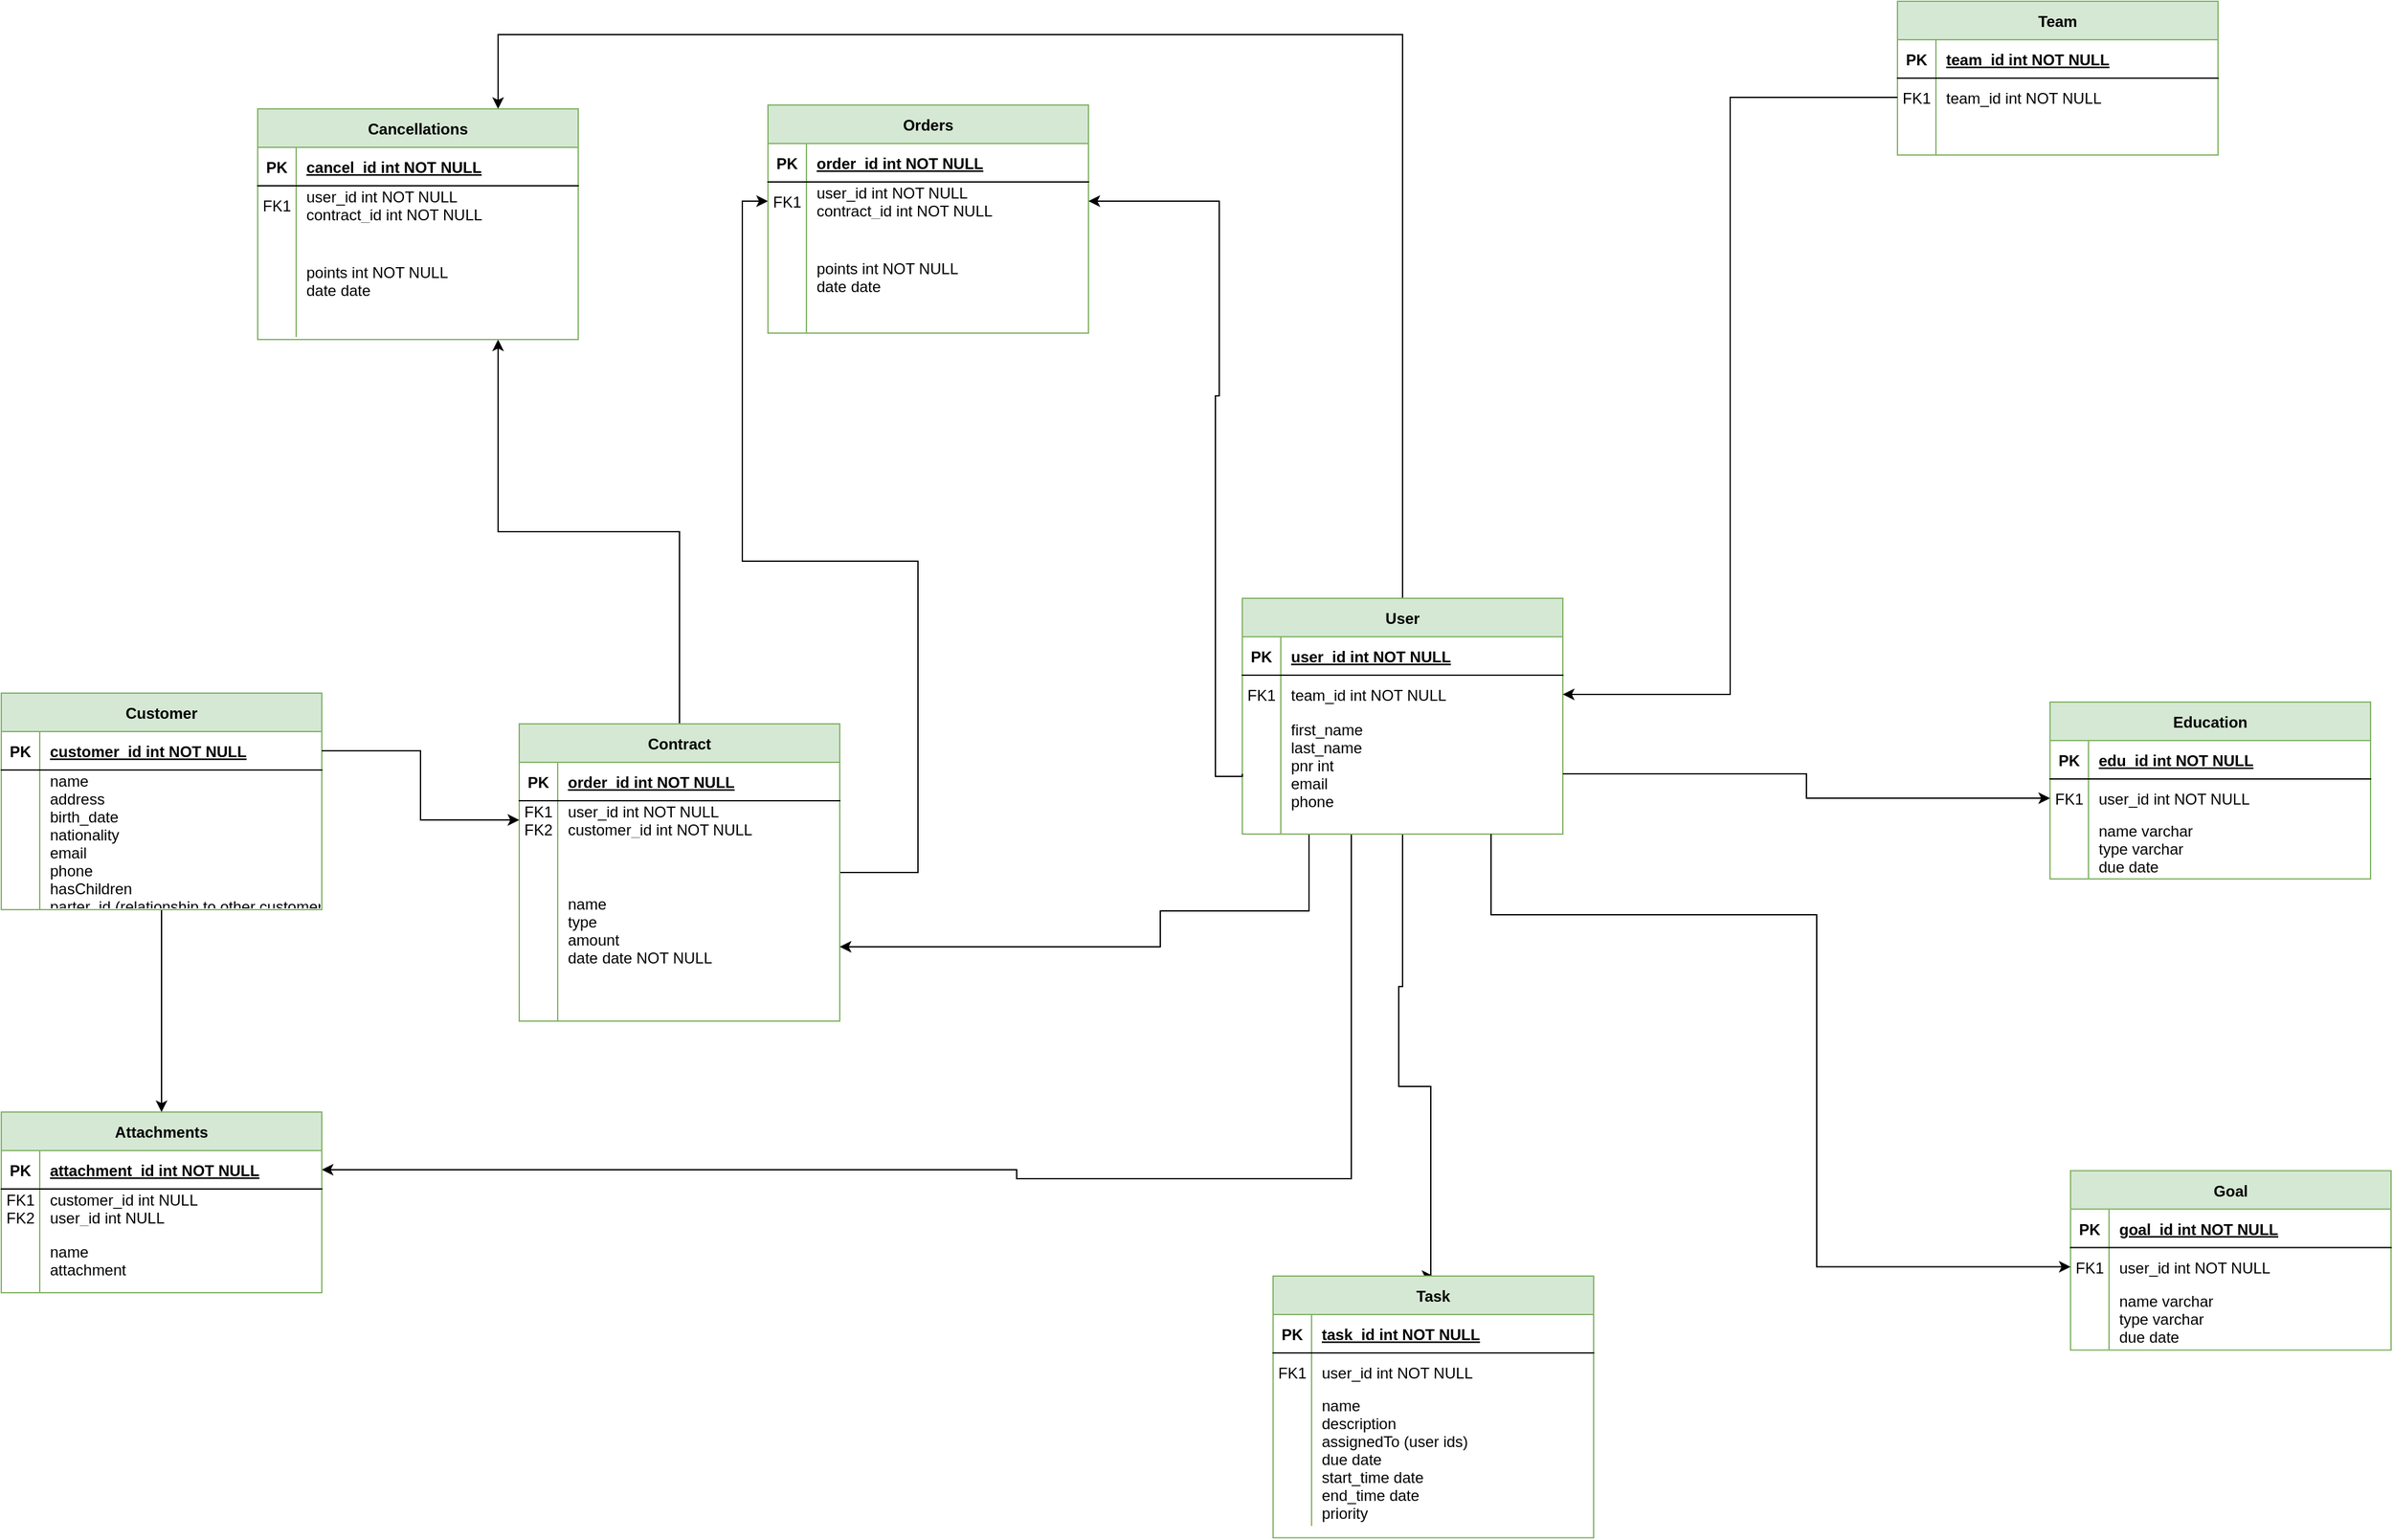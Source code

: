 <mxfile version="20.3.0" type="device"><diagram id="R2lEEEUBdFMjLlhIrx00" name="Page-1"><mxGraphModel dx="2066" dy="1241" grid="0" gridSize="10" guides="1" tooltips="1" connect="1" arrows="1" fold="1" page="0" pageScale="1" pageWidth="850" pageHeight="1100" math="0" shadow="0" extFonts="Permanent Marker^https://fonts.googleapis.com/css?family=Permanent+Marker"><root><mxCell id="0"/><mxCell id="1" parent="0"/><mxCell id="tXieIc5aZQBfosRXpD8D-79" style="edgeStyle=orthogonalEdgeStyle;rounded=0;orthogonalLoop=1;jettySize=auto;html=1;entryX=0;entryY=0.5;entryDx=0;entryDy=0;" edge="1" parent="1" source="C-vyLk0tnHw3VtMMgP7b-2" target="tXieIc5aZQBfosRXpD8D-72"><mxGeometry relative="1" as="geometry"><Array as="points"><mxPoint x="1095" y="551"/><mxPoint x="958" y="551"/><mxPoint x="958" y="270"/></Array></mxGeometry></mxCell><mxCell id="tXieIc5aZQBfosRXpD8D-90" style="edgeStyle=orthogonalEdgeStyle;rounded=0;orthogonalLoop=1;jettySize=auto;html=1;entryX=0.75;entryY=1;entryDx=0;entryDy=0;" edge="1" parent="1" source="C-vyLk0tnHw3VtMMgP7b-2" target="tXieIc5aZQBfosRXpD8D-80"><mxGeometry relative="1" as="geometry"/></mxCell><mxCell id="C-vyLk0tnHw3VtMMgP7b-2" value="Contract" style="shape=table;startSize=30;container=1;collapsible=1;childLayout=tableLayout;fixedRows=1;rowLines=0;fontStyle=1;align=center;resizeLast=1;fillColor=#d5e8d4;strokeColor=#82b366;" parent="1" vertex="1"><mxGeometry x="784" y="678" width="250" height="232" as="geometry"/></mxCell><mxCell id="C-vyLk0tnHw3VtMMgP7b-3" value="" style="shape=partialRectangle;collapsible=0;dropTarget=0;pointerEvents=0;fillColor=none;points=[[0,0.5],[1,0.5]];portConstraint=eastwest;top=0;left=0;right=0;bottom=1;" parent="C-vyLk0tnHw3VtMMgP7b-2" vertex="1"><mxGeometry y="30" width="250" height="30" as="geometry"/></mxCell><mxCell id="C-vyLk0tnHw3VtMMgP7b-4" value="PK" style="shape=partialRectangle;overflow=hidden;connectable=0;fillColor=none;top=0;left=0;bottom=0;right=0;fontStyle=1;" parent="C-vyLk0tnHw3VtMMgP7b-3" vertex="1"><mxGeometry width="30" height="30" as="geometry"><mxRectangle width="30" height="30" as="alternateBounds"/></mxGeometry></mxCell><mxCell id="C-vyLk0tnHw3VtMMgP7b-5" value="order_id int NOT NULL " style="shape=partialRectangle;overflow=hidden;connectable=0;fillColor=none;top=0;left=0;bottom=0;right=0;align=left;spacingLeft=6;fontStyle=5;" parent="C-vyLk0tnHw3VtMMgP7b-3" vertex="1"><mxGeometry x="30" width="220" height="30" as="geometry"><mxRectangle width="220" height="30" as="alternateBounds"/></mxGeometry></mxCell><mxCell id="C-vyLk0tnHw3VtMMgP7b-6" value="" style="shape=partialRectangle;collapsible=0;dropTarget=0;pointerEvents=0;fillColor=none;points=[[0,0.5],[1,0.5]];portConstraint=eastwest;top=0;left=0;right=0;bottom=0;" parent="C-vyLk0tnHw3VtMMgP7b-2" vertex="1"><mxGeometry y="60" width="250" height="30" as="geometry"/></mxCell><mxCell id="C-vyLk0tnHw3VtMMgP7b-7" value="FK1&#10;FK2" style="shape=partialRectangle;overflow=hidden;connectable=0;fillColor=none;top=0;left=0;bottom=0;right=0;" parent="C-vyLk0tnHw3VtMMgP7b-6" vertex="1"><mxGeometry width="30" height="30" as="geometry"><mxRectangle width="30" height="30" as="alternateBounds"/></mxGeometry></mxCell><mxCell id="C-vyLk0tnHw3VtMMgP7b-8" value="user_id int NOT NULL&#10;customer_id int NOT NULL" style="shape=partialRectangle;overflow=hidden;connectable=0;fillColor=none;top=0;left=0;bottom=0;right=0;align=left;spacingLeft=6;" parent="C-vyLk0tnHw3VtMMgP7b-6" vertex="1"><mxGeometry x="30" width="220" height="30" as="geometry"><mxRectangle width="220" height="30" as="alternateBounds"/></mxGeometry></mxCell><mxCell id="C-vyLk0tnHw3VtMMgP7b-9" value="" style="shape=partialRectangle;collapsible=0;dropTarget=0;pointerEvents=0;fillColor=none;points=[[0,0.5],[1,0.5]];portConstraint=eastwest;top=0;left=0;right=0;bottom=0;" parent="C-vyLk0tnHw3VtMMgP7b-2" vertex="1"><mxGeometry y="90" width="250" height="142" as="geometry"/></mxCell><mxCell id="C-vyLk0tnHw3VtMMgP7b-10" value="" style="shape=partialRectangle;overflow=hidden;connectable=0;fillColor=none;top=0;left=0;bottom=0;right=0;" parent="C-vyLk0tnHw3VtMMgP7b-9" vertex="1"><mxGeometry width="30" height="142" as="geometry"><mxRectangle width="30" height="142" as="alternateBounds"/></mxGeometry></mxCell><mxCell id="C-vyLk0tnHw3VtMMgP7b-11" value="name&#10;type&#10;amount&#10;date date NOT NULL" style="shape=partialRectangle;overflow=hidden;connectable=0;fillColor=none;top=0;left=0;bottom=0;right=0;align=left;spacingLeft=6;" parent="C-vyLk0tnHw3VtMMgP7b-9" vertex="1"><mxGeometry x="30" width="220" height="142" as="geometry"><mxRectangle width="220" height="142" as="alternateBounds"/></mxGeometry></mxCell><mxCell id="tXieIc5aZQBfosRXpD8D-119" style="edgeStyle=orthogonalEdgeStyle;rounded=0;orthogonalLoop=1;jettySize=auto;html=1;entryX=0.5;entryY=0;entryDx=0;entryDy=0;" edge="1" parent="1" source="C-vyLk0tnHw3VtMMgP7b-23" target="tXieIc5aZQBfosRXpD8D-109"><mxGeometry relative="1" as="geometry"/></mxCell><mxCell id="C-vyLk0tnHw3VtMMgP7b-23" value="Customer" style="shape=table;startSize=30;container=1;collapsible=1;childLayout=tableLayout;fixedRows=1;rowLines=0;fontStyle=1;align=center;resizeLast=1;fillColor=#d5e8d4;strokeColor=#82b366;" parent="1" vertex="1"><mxGeometry x="380" y="654" width="250" height="169" as="geometry"/></mxCell><mxCell id="C-vyLk0tnHw3VtMMgP7b-24" value="" style="shape=partialRectangle;collapsible=0;dropTarget=0;pointerEvents=0;fillColor=none;points=[[0,0.5],[1,0.5]];portConstraint=eastwest;top=0;left=0;right=0;bottom=1;" parent="C-vyLk0tnHw3VtMMgP7b-23" vertex="1"><mxGeometry y="30" width="250" height="30" as="geometry"/></mxCell><mxCell id="C-vyLk0tnHw3VtMMgP7b-25" value="PK" style="shape=partialRectangle;overflow=hidden;connectable=0;fillColor=none;top=0;left=0;bottom=0;right=0;fontStyle=1;" parent="C-vyLk0tnHw3VtMMgP7b-24" vertex="1"><mxGeometry width="30" height="30" as="geometry"><mxRectangle width="30" height="30" as="alternateBounds"/></mxGeometry></mxCell><mxCell id="C-vyLk0tnHw3VtMMgP7b-26" value="customer_id int NOT NULL " style="shape=partialRectangle;overflow=hidden;connectable=0;fillColor=none;top=0;left=0;bottom=0;right=0;align=left;spacingLeft=6;fontStyle=5;" parent="C-vyLk0tnHw3VtMMgP7b-24" vertex="1"><mxGeometry x="30" width="220" height="30" as="geometry"><mxRectangle width="220" height="30" as="alternateBounds"/></mxGeometry></mxCell><mxCell id="C-vyLk0tnHw3VtMMgP7b-27" value="" style="shape=partialRectangle;collapsible=0;dropTarget=0;pointerEvents=0;fillColor=none;points=[[0,0.5],[1,0.5]];portConstraint=eastwest;top=0;left=0;right=0;bottom=0;" parent="C-vyLk0tnHw3VtMMgP7b-23" vertex="1"><mxGeometry y="60" width="250" height="109" as="geometry"/></mxCell><mxCell id="C-vyLk0tnHw3VtMMgP7b-28" value="" style="shape=partialRectangle;overflow=hidden;connectable=0;fillColor=none;top=0;left=0;bottom=0;right=0;" parent="C-vyLk0tnHw3VtMMgP7b-27" vertex="1"><mxGeometry width="30" height="109" as="geometry"><mxRectangle width="30" height="109" as="alternateBounds"/></mxGeometry></mxCell><mxCell id="C-vyLk0tnHw3VtMMgP7b-29" value="name&#10;address&#10;birth_date&#10;nationality&#10;email&#10;phone&#10;hasChildren&#10;parter_id (relationship to other customer)&#10;attachment_id" style="shape=partialRectangle;overflow=hidden;connectable=0;fillColor=none;top=0;left=0;bottom=0;right=0;align=left;spacingLeft=6;" parent="C-vyLk0tnHw3VtMMgP7b-27" vertex="1"><mxGeometry x="30" width="220" height="109" as="geometry"><mxRectangle width="220" height="109" as="alternateBounds"/></mxGeometry></mxCell><mxCell id="tXieIc5aZQBfosRXpD8D-51" style="edgeStyle=orthogonalEdgeStyle;rounded=0;orthogonalLoop=1;jettySize=auto;html=1;entryX=1;entryY=0.75;entryDx=0;entryDy=0;" edge="1" parent="1" source="tXieIc5aZQBfosRXpD8D-1" target="C-vyLk0tnHw3VtMMgP7b-2"><mxGeometry relative="1" as="geometry"><Array as="points"><mxPoint x="1400" y="824"/><mxPoint x="1284" y="824"/><mxPoint x="1284" y="852"/></Array></mxGeometry></mxCell><mxCell id="tXieIc5aZQBfosRXpD8D-57" style="edgeStyle=orthogonalEdgeStyle;rounded=0;orthogonalLoop=1;jettySize=auto;html=1;entryX=0.5;entryY=0;entryDx=0;entryDy=0;" edge="1" parent="1" source="tXieIc5aZQBfosRXpD8D-1" target="tXieIc5aZQBfosRXpD8D-31"><mxGeometry relative="1" as="geometry"><Array as="points"><mxPoint x="1473" y="883"/><mxPoint x="1470" y="883"/><mxPoint x="1470" y="961"/><mxPoint x="1495" y="961"/><mxPoint x="1495" y="1109"/></Array></mxGeometry></mxCell><mxCell id="tXieIc5aZQBfosRXpD8D-91" style="edgeStyle=orthogonalEdgeStyle;rounded=0;orthogonalLoop=1;jettySize=auto;html=1;entryX=0.75;entryY=0;entryDx=0;entryDy=0;" edge="1" parent="1" source="tXieIc5aZQBfosRXpD8D-1" target="tXieIc5aZQBfosRXpD8D-80"><mxGeometry relative="1" as="geometry"><Array as="points"><mxPoint x="1473" y="140"/><mxPoint x="768" y="140"/></Array></mxGeometry></mxCell><mxCell id="tXieIc5aZQBfosRXpD8D-120" style="edgeStyle=orthogonalEdgeStyle;rounded=0;orthogonalLoop=1;jettySize=auto;html=1;entryX=1;entryY=0.5;entryDx=0;entryDy=0;" edge="1" parent="1" source="tXieIc5aZQBfosRXpD8D-1" target="tXieIc5aZQBfosRXpD8D-110"><mxGeometry relative="1" as="geometry"><Array as="points"><mxPoint x="1433" y="1033"/><mxPoint x="1172" y="1033"/><mxPoint x="1172" y="1026"/></Array></mxGeometry></mxCell><mxCell id="tXieIc5aZQBfosRXpD8D-1" value="User" style="shape=table;startSize=30;container=1;collapsible=1;childLayout=tableLayout;fixedRows=1;rowLines=0;fontStyle=1;align=center;resizeLast=1;fillColor=#d5e8d4;strokeColor=#82b366;" vertex="1" parent="1"><mxGeometry x="1348" y="580" width="250" height="184" as="geometry"/></mxCell><mxCell id="tXieIc5aZQBfosRXpD8D-2" value="" style="shape=partialRectangle;collapsible=0;dropTarget=0;pointerEvents=0;fillColor=none;points=[[0,0.5],[1,0.5]];portConstraint=eastwest;top=0;left=0;right=0;bottom=1;" vertex="1" parent="tXieIc5aZQBfosRXpD8D-1"><mxGeometry y="30" width="250" height="30" as="geometry"/></mxCell><mxCell id="tXieIc5aZQBfosRXpD8D-3" value="PK" style="shape=partialRectangle;overflow=hidden;connectable=0;fillColor=none;top=0;left=0;bottom=0;right=0;fontStyle=1;" vertex="1" parent="tXieIc5aZQBfosRXpD8D-2"><mxGeometry width="30" height="30" as="geometry"><mxRectangle width="30" height="30" as="alternateBounds"/></mxGeometry></mxCell><mxCell id="tXieIc5aZQBfosRXpD8D-4" value="user_id int NOT NULL " style="shape=partialRectangle;overflow=hidden;connectable=0;fillColor=none;top=0;left=0;bottom=0;right=0;align=left;spacingLeft=6;fontStyle=5;" vertex="1" parent="tXieIc5aZQBfosRXpD8D-2"><mxGeometry x="30" width="220" height="30" as="geometry"><mxRectangle width="220" height="30" as="alternateBounds"/></mxGeometry></mxCell><mxCell id="tXieIc5aZQBfosRXpD8D-5" value="" style="shape=partialRectangle;collapsible=0;dropTarget=0;pointerEvents=0;fillColor=none;points=[[0,0.5],[1,0.5]];portConstraint=eastwest;top=0;left=0;right=0;bottom=0;" vertex="1" parent="tXieIc5aZQBfosRXpD8D-1"><mxGeometry y="60" width="250" height="30" as="geometry"/></mxCell><mxCell id="tXieIc5aZQBfosRXpD8D-6" value="FK1" style="shape=partialRectangle;overflow=hidden;connectable=0;fillColor=none;top=0;left=0;bottom=0;right=0;" vertex="1" parent="tXieIc5aZQBfosRXpD8D-5"><mxGeometry width="30" height="30" as="geometry"><mxRectangle width="30" height="30" as="alternateBounds"/></mxGeometry></mxCell><mxCell id="tXieIc5aZQBfosRXpD8D-7" value="team_id int NOT NULL" style="shape=partialRectangle;overflow=hidden;connectable=0;fillColor=none;top=0;left=0;bottom=0;right=0;align=left;spacingLeft=6;" vertex="1" parent="tXieIc5aZQBfosRXpD8D-5"><mxGeometry x="30" width="220" height="30" as="geometry"><mxRectangle width="220" height="30" as="alternateBounds"/></mxGeometry></mxCell><mxCell id="tXieIc5aZQBfosRXpD8D-8" value="" style="shape=partialRectangle;collapsible=0;dropTarget=0;pointerEvents=0;fillColor=none;points=[[0,0.5],[1,0.5]];portConstraint=eastwest;top=0;left=0;right=0;bottom=0;" vertex="1" parent="tXieIc5aZQBfosRXpD8D-1"><mxGeometry y="90" width="250" height="94" as="geometry"/></mxCell><mxCell id="tXieIc5aZQBfosRXpD8D-9" value="" style="shape=partialRectangle;overflow=hidden;connectable=0;fillColor=none;top=0;left=0;bottom=0;right=0;" vertex="1" parent="tXieIc5aZQBfosRXpD8D-8"><mxGeometry width="30" height="94" as="geometry"><mxRectangle width="30" height="94" as="alternateBounds"/></mxGeometry></mxCell><mxCell id="tXieIc5aZQBfosRXpD8D-10" value="first_name&#10;last_name&#10;pnr int&#10;email&#10;phone&#10;" style="shape=partialRectangle;overflow=hidden;connectable=0;fillColor=none;top=0;left=0;bottom=0;right=0;align=left;spacingLeft=6;" vertex="1" parent="tXieIc5aZQBfosRXpD8D-8"><mxGeometry x="30" width="220" height="94" as="geometry"><mxRectangle width="220" height="94" as="alternateBounds"/></mxGeometry></mxCell><mxCell id="tXieIc5aZQBfosRXpD8D-11" value="Education" style="shape=table;startSize=30;container=1;collapsible=1;childLayout=tableLayout;fixedRows=1;rowLines=0;fontStyle=1;align=center;resizeLast=1;fillColor=#d5e8d4;strokeColor=#82b366;" vertex="1" parent="1"><mxGeometry x="1978" y="661" width="250" height="138" as="geometry"/></mxCell><mxCell id="tXieIc5aZQBfosRXpD8D-12" value="" style="shape=partialRectangle;collapsible=0;dropTarget=0;pointerEvents=0;fillColor=none;points=[[0,0.5],[1,0.5]];portConstraint=eastwest;top=0;left=0;right=0;bottom=1;" vertex="1" parent="tXieIc5aZQBfosRXpD8D-11"><mxGeometry y="30" width="250" height="30" as="geometry"/></mxCell><mxCell id="tXieIc5aZQBfosRXpD8D-13" value="PK" style="shape=partialRectangle;overflow=hidden;connectable=0;fillColor=none;top=0;left=0;bottom=0;right=0;fontStyle=1;" vertex="1" parent="tXieIc5aZQBfosRXpD8D-12"><mxGeometry width="30" height="30" as="geometry"><mxRectangle width="30" height="30" as="alternateBounds"/></mxGeometry></mxCell><mxCell id="tXieIc5aZQBfosRXpD8D-14" value="edu_id int NOT NULL " style="shape=partialRectangle;overflow=hidden;connectable=0;fillColor=none;top=0;left=0;bottom=0;right=0;align=left;spacingLeft=6;fontStyle=5;" vertex="1" parent="tXieIc5aZQBfosRXpD8D-12"><mxGeometry x="30" width="220" height="30" as="geometry"><mxRectangle width="220" height="30" as="alternateBounds"/></mxGeometry></mxCell><mxCell id="tXieIc5aZQBfosRXpD8D-15" value="" style="shape=partialRectangle;collapsible=0;dropTarget=0;pointerEvents=0;fillColor=none;points=[[0,0.5],[1,0.5]];portConstraint=eastwest;top=0;left=0;right=0;bottom=0;" vertex="1" parent="tXieIc5aZQBfosRXpD8D-11"><mxGeometry y="60" width="250" height="30" as="geometry"/></mxCell><mxCell id="tXieIc5aZQBfosRXpD8D-16" value="FK1" style="shape=partialRectangle;overflow=hidden;connectable=0;fillColor=none;top=0;left=0;bottom=0;right=0;" vertex="1" parent="tXieIc5aZQBfosRXpD8D-15"><mxGeometry width="30" height="30" as="geometry"><mxRectangle width="30" height="30" as="alternateBounds"/></mxGeometry></mxCell><mxCell id="tXieIc5aZQBfosRXpD8D-17" value="user_id int NOT NULL" style="shape=partialRectangle;overflow=hidden;connectable=0;fillColor=none;top=0;left=0;bottom=0;right=0;align=left;spacingLeft=6;" vertex="1" parent="tXieIc5aZQBfosRXpD8D-15"><mxGeometry x="30" width="220" height="30" as="geometry"><mxRectangle width="220" height="30" as="alternateBounds"/></mxGeometry></mxCell><mxCell id="tXieIc5aZQBfosRXpD8D-18" value="" style="shape=partialRectangle;collapsible=0;dropTarget=0;pointerEvents=0;fillColor=none;points=[[0,0.5],[1,0.5]];portConstraint=eastwest;top=0;left=0;right=0;bottom=0;" vertex="1" parent="tXieIc5aZQBfosRXpD8D-11"><mxGeometry y="90" width="250" height="48" as="geometry"/></mxCell><mxCell id="tXieIc5aZQBfosRXpD8D-19" value="" style="shape=partialRectangle;overflow=hidden;connectable=0;fillColor=none;top=0;left=0;bottom=0;right=0;" vertex="1" parent="tXieIc5aZQBfosRXpD8D-18"><mxGeometry width="30" height="48" as="geometry"><mxRectangle width="30" height="48" as="alternateBounds"/></mxGeometry></mxCell><mxCell id="tXieIc5aZQBfosRXpD8D-20" value="name varchar&#10;type varchar&#10;due date" style="shape=partialRectangle;overflow=hidden;connectable=0;fillColor=none;top=0;left=0;bottom=0;right=0;align=left;spacingLeft=6;" vertex="1" parent="tXieIc5aZQBfosRXpD8D-18"><mxGeometry x="30" width="220" height="48" as="geometry"><mxRectangle width="220" height="48" as="alternateBounds"/></mxGeometry></mxCell><mxCell id="tXieIc5aZQBfosRXpD8D-21" value="Goal" style="shape=table;startSize=30;container=1;collapsible=1;childLayout=tableLayout;fixedRows=1;rowLines=0;fontStyle=1;align=center;resizeLast=1;fillColor=#d5e8d4;strokeColor=#82b366;" vertex="1" parent="1"><mxGeometry x="1994" y="1026.75" width="250" height="140" as="geometry"/></mxCell><mxCell id="tXieIc5aZQBfosRXpD8D-22" value="" style="shape=partialRectangle;collapsible=0;dropTarget=0;pointerEvents=0;fillColor=none;points=[[0,0.5],[1,0.5]];portConstraint=eastwest;top=0;left=0;right=0;bottom=1;" vertex="1" parent="tXieIc5aZQBfosRXpD8D-21"><mxGeometry y="30" width="250" height="30" as="geometry"/></mxCell><mxCell id="tXieIc5aZQBfosRXpD8D-23" value="PK" style="shape=partialRectangle;overflow=hidden;connectable=0;fillColor=none;top=0;left=0;bottom=0;right=0;fontStyle=1;" vertex="1" parent="tXieIc5aZQBfosRXpD8D-22"><mxGeometry width="30" height="30" as="geometry"><mxRectangle width="30" height="30" as="alternateBounds"/></mxGeometry></mxCell><mxCell id="tXieIc5aZQBfosRXpD8D-24" value="goal_id int NOT NULL " style="shape=partialRectangle;overflow=hidden;connectable=0;fillColor=none;top=0;left=0;bottom=0;right=0;align=left;spacingLeft=6;fontStyle=5;" vertex="1" parent="tXieIc5aZQBfosRXpD8D-22"><mxGeometry x="30" width="220" height="30" as="geometry"><mxRectangle width="220" height="30" as="alternateBounds"/></mxGeometry></mxCell><mxCell id="tXieIc5aZQBfosRXpD8D-25" value="" style="shape=partialRectangle;collapsible=0;dropTarget=0;pointerEvents=0;fillColor=none;points=[[0,0.5],[1,0.5]];portConstraint=eastwest;top=0;left=0;right=0;bottom=0;" vertex="1" parent="tXieIc5aZQBfosRXpD8D-21"><mxGeometry y="60" width="250" height="30" as="geometry"/></mxCell><mxCell id="tXieIc5aZQBfosRXpD8D-26" value="FK1" style="shape=partialRectangle;overflow=hidden;connectable=0;fillColor=none;top=0;left=0;bottom=0;right=0;" vertex="1" parent="tXieIc5aZQBfosRXpD8D-25"><mxGeometry width="30" height="30" as="geometry"><mxRectangle width="30" height="30" as="alternateBounds"/></mxGeometry></mxCell><mxCell id="tXieIc5aZQBfosRXpD8D-27" value="user_id int NOT NULL" style="shape=partialRectangle;overflow=hidden;connectable=0;fillColor=none;top=0;left=0;bottom=0;right=0;align=left;spacingLeft=6;" vertex="1" parent="tXieIc5aZQBfosRXpD8D-25"><mxGeometry x="30" width="220" height="30" as="geometry"><mxRectangle width="220" height="30" as="alternateBounds"/></mxGeometry></mxCell><mxCell id="tXieIc5aZQBfosRXpD8D-28" value="" style="shape=partialRectangle;collapsible=0;dropTarget=0;pointerEvents=0;fillColor=none;points=[[0,0.5],[1,0.5]];portConstraint=eastwest;top=0;left=0;right=0;bottom=0;" vertex="1" parent="tXieIc5aZQBfosRXpD8D-21"><mxGeometry y="90" width="250" height="50" as="geometry"/></mxCell><mxCell id="tXieIc5aZQBfosRXpD8D-29" value="" style="shape=partialRectangle;overflow=hidden;connectable=0;fillColor=none;top=0;left=0;bottom=0;right=0;" vertex="1" parent="tXieIc5aZQBfosRXpD8D-28"><mxGeometry width="30" height="50" as="geometry"><mxRectangle width="30" height="50" as="alternateBounds"/></mxGeometry></mxCell><mxCell id="tXieIc5aZQBfosRXpD8D-30" value="name varchar&#10;type varchar&#10;due date" style="shape=partialRectangle;overflow=hidden;connectable=0;fillColor=none;top=0;left=0;bottom=0;right=0;align=left;spacingLeft=6;" vertex="1" parent="tXieIc5aZQBfosRXpD8D-28"><mxGeometry x="30" width="220" height="50" as="geometry"><mxRectangle width="220" height="50" as="alternateBounds"/></mxGeometry></mxCell><mxCell id="tXieIc5aZQBfosRXpD8D-31" value="Task" style="shape=table;startSize=30;container=1;collapsible=1;childLayout=tableLayout;fixedRows=1;rowLines=0;fontStyle=1;align=center;resizeLast=1;fillColor=#d5e8d4;strokeColor=#82b366;" vertex="1" parent="1"><mxGeometry x="1372" y="1109" width="250" height="204.25" as="geometry"/></mxCell><mxCell id="tXieIc5aZQBfosRXpD8D-32" value="" style="shape=partialRectangle;collapsible=0;dropTarget=0;pointerEvents=0;fillColor=none;points=[[0,0.5],[1,0.5]];portConstraint=eastwest;top=0;left=0;right=0;bottom=1;" vertex="1" parent="tXieIc5aZQBfosRXpD8D-31"><mxGeometry y="30" width="250" height="30" as="geometry"/></mxCell><mxCell id="tXieIc5aZQBfosRXpD8D-33" value="PK" style="shape=partialRectangle;overflow=hidden;connectable=0;fillColor=none;top=0;left=0;bottom=0;right=0;fontStyle=1;" vertex="1" parent="tXieIc5aZQBfosRXpD8D-32"><mxGeometry width="30" height="30" as="geometry"><mxRectangle width="30" height="30" as="alternateBounds"/></mxGeometry></mxCell><mxCell id="tXieIc5aZQBfosRXpD8D-34" value="task_id int NOT NULL " style="shape=partialRectangle;overflow=hidden;connectable=0;fillColor=none;top=0;left=0;bottom=0;right=0;align=left;spacingLeft=6;fontStyle=5;" vertex="1" parent="tXieIc5aZQBfosRXpD8D-32"><mxGeometry x="30" width="220" height="30" as="geometry"><mxRectangle width="220" height="30" as="alternateBounds"/></mxGeometry></mxCell><mxCell id="tXieIc5aZQBfosRXpD8D-35" value="" style="shape=partialRectangle;collapsible=0;dropTarget=0;pointerEvents=0;fillColor=none;points=[[0,0.5],[1,0.5]];portConstraint=eastwest;top=0;left=0;right=0;bottom=0;" vertex="1" parent="tXieIc5aZQBfosRXpD8D-31"><mxGeometry y="60" width="250" height="30" as="geometry"/></mxCell><mxCell id="tXieIc5aZQBfosRXpD8D-36" value="FK1" style="shape=partialRectangle;overflow=hidden;connectable=0;fillColor=none;top=0;left=0;bottom=0;right=0;" vertex="1" parent="tXieIc5aZQBfosRXpD8D-35"><mxGeometry width="30" height="30" as="geometry"><mxRectangle width="30" height="30" as="alternateBounds"/></mxGeometry></mxCell><mxCell id="tXieIc5aZQBfosRXpD8D-37" value="user_id int NOT NULL" style="shape=partialRectangle;overflow=hidden;connectable=0;fillColor=none;top=0;left=0;bottom=0;right=0;align=left;spacingLeft=6;" vertex="1" parent="tXieIc5aZQBfosRXpD8D-35"><mxGeometry x="30" width="220" height="30" as="geometry"><mxRectangle width="220" height="30" as="alternateBounds"/></mxGeometry></mxCell><mxCell id="tXieIc5aZQBfosRXpD8D-38" value="" style="shape=partialRectangle;collapsible=0;dropTarget=0;pointerEvents=0;fillColor=none;points=[[0,0.5],[1,0.5]];portConstraint=eastwest;top=0;left=0;right=0;bottom=0;" vertex="1" parent="tXieIc5aZQBfosRXpD8D-31"><mxGeometry y="90" width="250" height="105" as="geometry"/></mxCell><mxCell id="tXieIc5aZQBfosRXpD8D-39" value="" style="shape=partialRectangle;overflow=hidden;connectable=0;fillColor=none;top=0;left=0;bottom=0;right=0;" vertex="1" parent="tXieIc5aZQBfosRXpD8D-38"><mxGeometry width="30" height="105" as="geometry"><mxRectangle width="30" height="105" as="alternateBounds"/></mxGeometry></mxCell><mxCell id="tXieIc5aZQBfosRXpD8D-40" value="name&#10;description&#10;assignedTo (user ids)&#10;due date&#10;start_time date&#10;end_time date&#10;priority" style="shape=partialRectangle;overflow=hidden;connectable=0;fillColor=none;top=0;left=0;bottom=0;right=0;align=left;spacingLeft=6;" vertex="1" parent="tXieIc5aZQBfosRXpD8D-38"><mxGeometry x="30" width="220" height="105" as="geometry"><mxRectangle width="220" height="105" as="alternateBounds"/></mxGeometry></mxCell><mxCell id="tXieIc5aZQBfosRXpD8D-41" value="Team" style="shape=table;startSize=30;container=1;collapsible=1;childLayout=tableLayout;fixedRows=1;rowLines=0;fontStyle=1;align=center;resizeLast=1;fillColor=#d5e8d4;strokeColor=#82b366;" vertex="1" parent="1"><mxGeometry x="1859" y="114" width="250" height="120" as="geometry"/></mxCell><mxCell id="tXieIc5aZQBfosRXpD8D-42" value="" style="shape=partialRectangle;collapsible=0;dropTarget=0;pointerEvents=0;fillColor=none;points=[[0,0.5],[1,0.5]];portConstraint=eastwest;top=0;left=0;right=0;bottom=1;" vertex="1" parent="tXieIc5aZQBfosRXpD8D-41"><mxGeometry y="30" width="250" height="30" as="geometry"/></mxCell><mxCell id="tXieIc5aZQBfosRXpD8D-43" value="PK" style="shape=partialRectangle;overflow=hidden;connectable=0;fillColor=none;top=0;left=0;bottom=0;right=0;fontStyle=1;" vertex="1" parent="tXieIc5aZQBfosRXpD8D-42"><mxGeometry width="30" height="30" as="geometry"><mxRectangle width="30" height="30" as="alternateBounds"/></mxGeometry></mxCell><mxCell id="tXieIc5aZQBfosRXpD8D-44" value="team_id int NOT NULL " style="shape=partialRectangle;overflow=hidden;connectable=0;fillColor=none;top=0;left=0;bottom=0;right=0;align=left;spacingLeft=6;fontStyle=5;" vertex="1" parent="tXieIc5aZQBfosRXpD8D-42"><mxGeometry x="30" width="220" height="30" as="geometry"><mxRectangle width="220" height="30" as="alternateBounds"/></mxGeometry></mxCell><mxCell id="tXieIc5aZQBfosRXpD8D-45" value="" style="shape=partialRectangle;collapsible=0;dropTarget=0;pointerEvents=0;fillColor=none;points=[[0,0.5],[1,0.5]];portConstraint=eastwest;top=0;left=0;right=0;bottom=0;" vertex="1" parent="tXieIc5aZQBfosRXpD8D-41"><mxGeometry y="60" width="250" height="30" as="geometry"/></mxCell><mxCell id="tXieIc5aZQBfosRXpD8D-46" value="FK1" style="shape=partialRectangle;overflow=hidden;connectable=0;fillColor=none;top=0;left=0;bottom=0;right=0;" vertex="1" parent="tXieIc5aZQBfosRXpD8D-45"><mxGeometry width="30" height="30" as="geometry"><mxRectangle width="30" height="30" as="alternateBounds"/></mxGeometry></mxCell><mxCell id="tXieIc5aZQBfosRXpD8D-47" value="team_id int NOT NULL" style="shape=partialRectangle;overflow=hidden;connectable=0;fillColor=none;top=0;left=0;bottom=0;right=0;align=left;spacingLeft=6;" vertex="1" parent="tXieIc5aZQBfosRXpD8D-45"><mxGeometry x="30" width="220" height="30" as="geometry"><mxRectangle width="220" height="30" as="alternateBounds"/></mxGeometry></mxCell><mxCell id="tXieIc5aZQBfosRXpD8D-48" value="" style="shape=partialRectangle;collapsible=0;dropTarget=0;pointerEvents=0;fillColor=none;points=[[0,0.5],[1,0.5]];portConstraint=eastwest;top=0;left=0;right=0;bottom=0;" vertex="1" parent="tXieIc5aZQBfosRXpD8D-41"><mxGeometry y="90" width="250" height="30" as="geometry"/></mxCell><mxCell id="tXieIc5aZQBfosRXpD8D-49" value="" style="shape=partialRectangle;overflow=hidden;connectable=0;fillColor=none;top=0;left=0;bottom=0;right=0;" vertex="1" parent="tXieIc5aZQBfosRXpD8D-48"><mxGeometry width="30" height="30" as="geometry"><mxRectangle width="30" height="30" as="alternateBounds"/></mxGeometry></mxCell><mxCell id="tXieIc5aZQBfosRXpD8D-50" value="" style="shape=partialRectangle;overflow=hidden;connectable=0;fillColor=none;top=0;left=0;bottom=0;right=0;align=left;spacingLeft=6;" vertex="1" parent="tXieIc5aZQBfosRXpD8D-48"><mxGeometry x="30" width="220" height="30" as="geometry"><mxRectangle width="220" height="30" as="alternateBounds"/></mxGeometry></mxCell><mxCell id="tXieIc5aZQBfosRXpD8D-53" style="edgeStyle=orthogonalEdgeStyle;rounded=0;orthogonalLoop=1;jettySize=auto;html=1;entryX=0;entryY=0.5;entryDx=0;entryDy=0;" edge="1" parent="1" source="C-vyLk0tnHw3VtMMgP7b-24" target="C-vyLk0tnHw3VtMMgP7b-6"><mxGeometry relative="1" as="geometry"/></mxCell><mxCell id="tXieIc5aZQBfosRXpD8D-54" style="edgeStyle=orthogonalEdgeStyle;rounded=0;orthogonalLoop=1;jettySize=auto;html=1;entryX=1;entryY=0.5;entryDx=0;entryDy=0;" edge="1" parent="1" source="tXieIc5aZQBfosRXpD8D-45" target="tXieIc5aZQBfosRXpD8D-5"><mxGeometry relative="1" as="geometry"/></mxCell><mxCell id="tXieIc5aZQBfosRXpD8D-55" style="edgeStyle=orthogonalEdgeStyle;rounded=0;orthogonalLoop=1;jettySize=auto;html=1;entryX=0;entryY=0.5;entryDx=0;entryDy=0;" edge="1" parent="1" source="tXieIc5aZQBfosRXpD8D-8" target="tXieIc5aZQBfosRXpD8D-15"><mxGeometry relative="1" as="geometry"/></mxCell><mxCell id="tXieIc5aZQBfosRXpD8D-56" style="edgeStyle=orthogonalEdgeStyle;rounded=0;orthogonalLoop=1;jettySize=auto;html=1;entryX=0;entryY=0.5;entryDx=0;entryDy=0;" edge="1" parent="1" source="tXieIc5aZQBfosRXpD8D-8" target="tXieIc5aZQBfosRXpD8D-25"><mxGeometry relative="1" as="geometry"><Array as="points"><mxPoint x="1542" y="827"/><mxPoint x="1796" y="827"/><mxPoint x="1796" y="1102"/></Array></mxGeometry></mxCell><mxCell id="tXieIc5aZQBfosRXpD8D-68" value="Orders" style="shape=table;startSize=30;container=1;collapsible=1;childLayout=tableLayout;fixedRows=1;rowLines=0;fontStyle=1;align=center;resizeLast=1;fillColor=#d5e8d4;strokeColor=#82b366;" vertex="1" parent="1"><mxGeometry x="978" y="195" width="250" height="178" as="geometry"/></mxCell><mxCell id="tXieIc5aZQBfosRXpD8D-69" value="" style="shape=partialRectangle;collapsible=0;dropTarget=0;pointerEvents=0;fillColor=none;points=[[0,0.5],[1,0.5]];portConstraint=eastwest;top=0;left=0;right=0;bottom=1;" vertex="1" parent="tXieIc5aZQBfosRXpD8D-68"><mxGeometry y="30" width="250" height="30" as="geometry"/></mxCell><mxCell id="tXieIc5aZQBfosRXpD8D-70" value="PK" style="shape=partialRectangle;overflow=hidden;connectable=0;fillColor=none;top=0;left=0;bottom=0;right=0;fontStyle=1;" vertex="1" parent="tXieIc5aZQBfosRXpD8D-69"><mxGeometry width="30" height="30" as="geometry"><mxRectangle width="30" height="30" as="alternateBounds"/></mxGeometry></mxCell><mxCell id="tXieIc5aZQBfosRXpD8D-71" value="order_id int NOT NULL " style="shape=partialRectangle;overflow=hidden;connectable=0;fillColor=none;top=0;left=0;bottom=0;right=0;align=left;spacingLeft=6;fontStyle=5;" vertex="1" parent="tXieIc5aZQBfosRXpD8D-69"><mxGeometry x="30" width="220" height="30" as="geometry"><mxRectangle width="220" height="30" as="alternateBounds"/></mxGeometry></mxCell><mxCell id="tXieIc5aZQBfosRXpD8D-72" value="" style="shape=partialRectangle;collapsible=0;dropTarget=0;pointerEvents=0;fillColor=none;points=[[0,0.5],[1,0.5]];portConstraint=eastwest;top=0;left=0;right=0;bottom=0;" vertex="1" parent="tXieIc5aZQBfosRXpD8D-68"><mxGeometry y="60" width="250" height="30" as="geometry"/></mxCell><mxCell id="tXieIc5aZQBfosRXpD8D-73" value="FK1" style="shape=partialRectangle;overflow=hidden;connectable=0;fillColor=none;top=0;left=0;bottom=0;right=0;" vertex="1" parent="tXieIc5aZQBfosRXpD8D-72"><mxGeometry width="30" height="30" as="geometry"><mxRectangle width="30" height="30" as="alternateBounds"/></mxGeometry></mxCell><mxCell id="tXieIc5aZQBfosRXpD8D-74" value="user_id int NOT NULL&#10;contract_id int NOT NULL" style="shape=partialRectangle;overflow=hidden;connectable=0;fillColor=none;top=0;left=0;bottom=0;right=0;align=left;spacingLeft=6;" vertex="1" parent="tXieIc5aZQBfosRXpD8D-72"><mxGeometry x="30" width="220" height="30" as="geometry"><mxRectangle width="220" height="30" as="alternateBounds"/></mxGeometry></mxCell><mxCell id="tXieIc5aZQBfosRXpD8D-75" value="" style="shape=partialRectangle;collapsible=0;dropTarget=0;pointerEvents=0;fillColor=none;points=[[0,0.5],[1,0.5]];portConstraint=eastwest;top=0;left=0;right=0;bottom=0;" vertex="1" parent="tXieIc5aZQBfosRXpD8D-68"><mxGeometry y="90" width="250" height="88" as="geometry"/></mxCell><mxCell id="tXieIc5aZQBfosRXpD8D-76" value="" style="shape=partialRectangle;overflow=hidden;connectable=0;fillColor=none;top=0;left=0;bottom=0;right=0;" vertex="1" parent="tXieIc5aZQBfosRXpD8D-75"><mxGeometry width="30" height="88" as="geometry"><mxRectangle width="30" height="88" as="alternateBounds"/></mxGeometry></mxCell><mxCell id="tXieIc5aZQBfosRXpD8D-77" value="points int NOT NULL&#10;date date" style="shape=partialRectangle;overflow=hidden;connectable=0;fillColor=none;top=0;left=0;bottom=0;right=0;align=left;spacingLeft=6;" vertex="1" parent="tXieIc5aZQBfosRXpD8D-75"><mxGeometry x="30" width="220" height="88" as="geometry"><mxRectangle width="220" height="88" as="alternateBounds"/></mxGeometry></mxCell><mxCell id="tXieIc5aZQBfosRXpD8D-78" style="edgeStyle=orthogonalEdgeStyle;rounded=0;orthogonalLoop=1;jettySize=auto;html=1;exitX=0;exitY=0.5;exitDx=0;exitDy=0;entryX=1;entryY=0.5;entryDx=0;entryDy=0;" edge="1" parent="1" source="tXieIc5aZQBfosRXpD8D-8" target="tXieIc5aZQBfosRXpD8D-72"><mxGeometry relative="1" as="geometry"><Array as="points"><mxPoint x="1348" y="719"/><mxPoint x="1327" y="719"/><mxPoint x="1327" y="422"/><mxPoint x="1330" y="422"/><mxPoint x="1330" y="270"/></Array></mxGeometry></mxCell><mxCell id="tXieIc5aZQBfosRXpD8D-80" value="Cancellations" style="shape=table;startSize=30;container=1;collapsible=1;childLayout=tableLayout;fixedRows=1;rowLines=0;fontStyle=1;align=center;resizeLast=1;fillColor=#d5e8d4;strokeColor=#82b366;" vertex="1" parent="1"><mxGeometry x="580" y="198" width="250" height="180" as="geometry"/></mxCell><mxCell id="tXieIc5aZQBfosRXpD8D-81" value="" style="shape=partialRectangle;collapsible=0;dropTarget=0;pointerEvents=0;fillColor=none;points=[[0,0.5],[1,0.5]];portConstraint=eastwest;top=0;left=0;right=0;bottom=1;" vertex="1" parent="tXieIc5aZQBfosRXpD8D-80"><mxGeometry y="30" width="250" height="30" as="geometry"/></mxCell><mxCell id="tXieIc5aZQBfosRXpD8D-82" value="PK" style="shape=partialRectangle;overflow=hidden;connectable=0;fillColor=none;top=0;left=0;bottom=0;right=0;fontStyle=1;" vertex="1" parent="tXieIc5aZQBfosRXpD8D-81"><mxGeometry width="30" height="30" as="geometry"><mxRectangle width="30" height="30" as="alternateBounds"/></mxGeometry></mxCell><mxCell id="tXieIc5aZQBfosRXpD8D-83" value="cancel_id int NOT NULL " style="shape=partialRectangle;overflow=hidden;connectable=0;fillColor=none;top=0;left=0;bottom=0;right=0;align=left;spacingLeft=6;fontStyle=5;" vertex="1" parent="tXieIc5aZQBfosRXpD8D-81"><mxGeometry x="30" width="220" height="30" as="geometry"><mxRectangle width="220" height="30" as="alternateBounds"/></mxGeometry></mxCell><mxCell id="tXieIc5aZQBfosRXpD8D-84" value="" style="shape=partialRectangle;collapsible=0;dropTarget=0;pointerEvents=0;fillColor=none;points=[[0,0.5],[1,0.5]];portConstraint=eastwest;top=0;left=0;right=0;bottom=0;" vertex="1" parent="tXieIc5aZQBfosRXpD8D-80"><mxGeometry y="60" width="250" height="30" as="geometry"/></mxCell><mxCell id="tXieIc5aZQBfosRXpD8D-85" value="FK1" style="shape=partialRectangle;overflow=hidden;connectable=0;fillColor=none;top=0;left=0;bottom=0;right=0;" vertex="1" parent="tXieIc5aZQBfosRXpD8D-84"><mxGeometry width="30" height="30" as="geometry"><mxRectangle width="30" height="30" as="alternateBounds"/></mxGeometry></mxCell><mxCell id="tXieIc5aZQBfosRXpD8D-86" value="user_id int NOT NULL&#10;contract_id int NOT NULL" style="shape=partialRectangle;overflow=hidden;connectable=0;fillColor=none;top=0;left=0;bottom=0;right=0;align=left;spacingLeft=6;" vertex="1" parent="tXieIc5aZQBfosRXpD8D-84"><mxGeometry x="30" width="220" height="30" as="geometry"><mxRectangle width="220" height="30" as="alternateBounds"/></mxGeometry></mxCell><mxCell id="tXieIc5aZQBfosRXpD8D-87" value="" style="shape=partialRectangle;collapsible=0;dropTarget=0;pointerEvents=0;fillColor=none;points=[[0,0.5],[1,0.5]];portConstraint=eastwest;top=0;left=0;right=0;bottom=0;" vertex="1" parent="tXieIc5aZQBfosRXpD8D-80"><mxGeometry y="90" width="250" height="88" as="geometry"/></mxCell><mxCell id="tXieIc5aZQBfosRXpD8D-88" value="" style="shape=partialRectangle;overflow=hidden;connectable=0;fillColor=none;top=0;left=0;bottom=0;right=0;" vertex="1" parent="tXieIc5aZQBfosRXpD8D-87"><mxGeometry width="30" height="88" as="geometry"><mxRectangle width="30" height="88" as="alternateBounds"/></mxGeometry></mxCell><mxCell id="tXieIc5aZQBfosRXpD8D-89" value="points int NOT NULL&#10;date date" style="shape=partialRectangle;overflow=hidden;connectable=0;fillColor=none;top=0;left=0;bottom=0;right=0;align=left;spacingLeft=6;" vertex="1" parent="tXieIc5aZQBfosRXpD8D-87"><mxGeometry x="30" width="220" height="88" as="geometry"><mxRectangle width="220" height="88" as="alternateBounds"/></mxGeometry></mxCell><mxCell id="tXieIc5aZQBfosRXpD8D-109" value="Attachments" style="shape=table;startSize=30;container=1;collapsible=1;childLayout=tableLayout;fixedRows=1;rowLines=0;fontStyle=1;align=center;resizeLast=1;fillColor=#d5e8d4;strokeColor=#82b366;" vertex="1" parent="1"><mxGeometry x="380" y="981" width="250" height="141" as="geometry"/></mxCell><mxCell id="tXieIc5aZQBfosRXpD8D-110" value="" style="shape=partialRectangle;collapsible=0;dropTarget=0;pointerEvents=0;fillColor=none;points=[[0,0.5],[1,0.5]];portConstraint=eastwest;top=0;left=0;right=0;bottom=1;" vertex="1" parent="tXieIc5aZQBfosRXpD8D-109"><mxGeometry y="30" width="250" height="30" as="geometry"/></mxCell><mxCell id="tXieIc5aZQBfosRXpD8D-111" value="PK" style="shape=partialRectangle;overflow=hidden;connectable=0;fillColor=none;top=0;left=0;bottom=0;right=0;fontStyle=1;" vertex="1" parent="tXieIc5aZQBfosRXpD8D-110"><mxGeometry width="30" height="30" as="geometry"><mxRectangle width="30" height="30" as="alternateBounds"/></mxGeometry></mxCell><mxCell id="tXieIc5aZQBfosRXpD8D-112" value="attachment_id int NOT NULL" style="shape=partialRectangle;overflow=hidden;connectable=0;fillColor=none;top=0;left=0;bottom=0;right=0;align=left;spacingLeft=6;fontStyle=5;" vertex="1" parent="tXieIc5aZQBfosRXpD8D-110"><mxGeometry x="30" width="220" height="30" as="geometry"><mxRectangle width="220" height="30" as="alternateBounds"/></mxGeometry></mxCell><mxCell id="tXieIc5aZQBfosRXpD8D-113" value="" style="shape=partialRectangle;collapsible=0;dropTarget=0;pointerEvents=0;fillColor=none;points=[[0,0.5],[1,0.5]];portConstraint=eastwest;top=0;left=0;right=0;bottom=0;" vertex="1" parent="tXieIc5aZQBfosRXpD8D-109"><mxGeometry y="60" width="250" height="30" as="geometry"/></mxCell><mxCell id="tXieIc5aZQBfosRXpD8D-114" value="FK1&#10;FK2" style="shape=partialRectangle;overflow=hidden;connectable=0;fillColor=none;top=0;left=0;bottom=0;right=0;" vertex="1" parent="tXieIc5aZQBfosRXpD8D-113"><mxGeometry width="30" height="30" as="geometry"><mxRectangle width="30" height="30" as="alternateBounds"/></mxGeometry></mxCell><mxCell id="tXieIc5aZQBfosRXpD8D-115" value="customer_id int NULL&#10;user_id int NULL" style="shape=partialRectangle;overflow=hidden;connectable=0;fillColor=none;top=0;left=0;bottom=0;right=0;align=left;spacingLeft=6;" vertex="1" parent="tXieIc5aZQBfosRXpD8D-113"><mxGeometry x="30" width="220" height="30" as="geometry"><mxRectangle width="220" height="30" as="alternateBounds"/></mxGeometry></mxCell><mxCell id="tXieIc5aZQBfosRXpD8D-116" value="" style="shape=partialRectangle;collapsible=0;dropTarget=0;pointerEvents=0;fillColor=none;points=[[0,0.5],[1,0.5]];portConstraint=eastwest;top=0;left=0;right=0;bottom=0;" vertex="1" parent="tXieIc5aZQBfosRXpD8D-109"><mxGeometry y="90" width="250" height="51" as="geometry"/></mxCell><mxCell id="tXieIc5aZQBfosRXpD8D-117" value="" style="shape=partialRectangle;overflow=hidden;connectable=0;fillColor=none;top=0;left=0;bottom=0;right=0;" vertex="1" parent="tXieIc5aZQBfosRXpD8D-116"><mxGeometry width="30" height="51" as="geometry"><mxRectangle width="30" height="51" as="alternateBounds"/></mxGeometry></mxCell><mxCell id="tXieIc5aZQBfosRXpD8D-118" value="name&#10;attachment" style="shape=partialRectangle;overflow=hidden;connectable=0;fillColor=none;top=0;left=0;bottom=0;right=0;align=left;spacingLeft=6;" vertex="1" parent="tXieIc5aZQBfosRXpD8D-116"><mxGeometry x="30" width="220" height="51" as="geometry"><mxRectangle width="220" height="51" as="alternateBounds"/></mxGeometry></mxCell></root></mxGraphModel></diagram></mxfile>